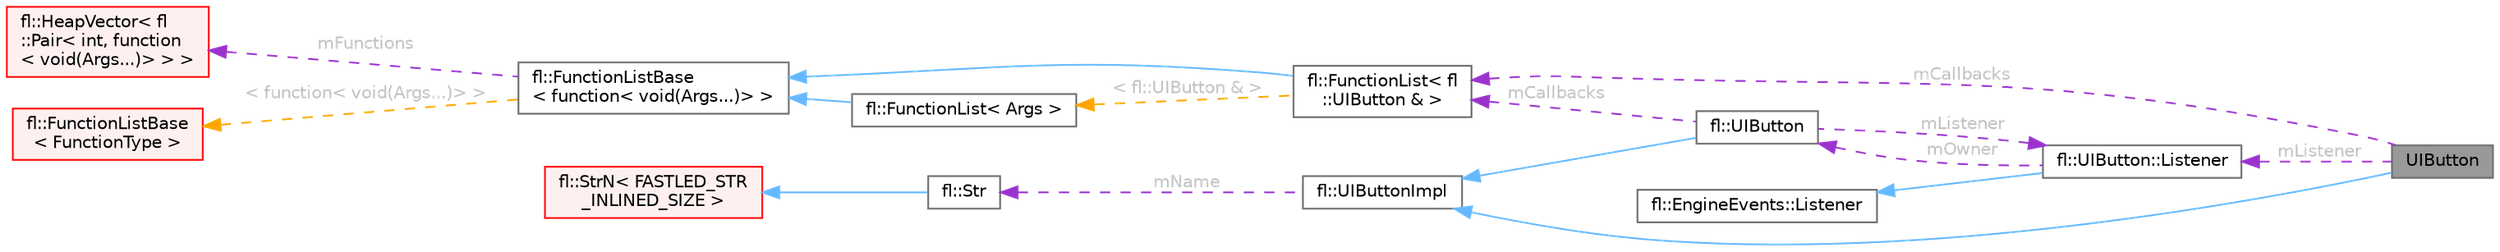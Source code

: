 digraph "UIButton"
{
 // INTERACTIVE_SVG=YES
 // LATEX_PDF_SIZE
  bgcolor="transparent";
  edge [fontname=Helvetica,fontsize=10,labelfontname=Helvetica,labelfontsize=10];
  node [fontname=Helvetica,fontsize=10,shape=box,height=0.2,width=0.4];
  rankdir="LR";
  Node1 [id="Node000001",label="UIButton",height=0.2,width=0.4,color="gray40", fillcolor="grey60", style="filled", fontcolor="black",tooltip=" "];
  Node2 -> Node1 [id="edge1_Node000001_Node000002",dir="back",color="steelblue1",style="solid",tooltip=" "];
  Node2 [id="Node000002",label="fl::UIButtonImpl",height=0.2,width=0.4,color="gray40", fillcolor="white", style="filled",URL="$d6/d8d/classfl_1_1_u_i_button_impl.html",tooltip=" "];
  Node3 -> Node2 [id="edge2_Node000002_Node000003",dir="back",color="darkorchid3",style="dashed",tooltip=" ",label=" mName",fontcolor="grey" ];
  Node3 [id="Node000003",label="fl::Str",height=0.2,width=0.4,color="gray40", fillcolor="white", style="filled",URL="$d2/d24/classfl_1_1_str.html",tooltip=" "];
  Node4 -> Node3 [id="edge3_Node000003_Node000004",dir="back",color="steelblue1",style="solid",tooltip=" "];
  Node4 [id="Node000004",label="fl::StrN\< FASTLED_STR\l_INLINED_SIZE \>",height=0.2,width=0.4,color="red", fillcolor="#FFF0F0", style="filled",URL="$dc/d96/classfl_1_1_str_n.html",tooltip=" "];
  Node6 -> Node1 [id="edge4_Node000001_Node000006",dir="back",color="darkorchid3",style="dashed",tooltip=" ",label=" mCallbacks",fontcolor="grey" ];
  Node6 [id="Node000006",label="fl::FunctionList\< fl\l::UIButton & \>",height=0.2,width=0.4,color="gray40", fillcolor="white", style="filled",URL="$d1/d5d/classfl_1_1_function_list.html",tooltip=" "];
  Node7 -> Node6 [id="edge5_Node000006_Node000007",dir="back",color="steelblue1",style="solid",tooltip=" "];
  Node7 [id="Node000007",label="fl::FunctionListBase\l\< function\< void(Args...)\> \>",height=0.2,width=0.4,color="gray40", fillcolor="white", style="filled",URL="$d7/de3/classfl_1_1_function_list_base.html",tooltip=" "];
  Node8 -> Node7 [id="edge6_Node000007_Node000008",dir="back",color="darkorchid3",style="dashed",tooltip=" ",label=" mFunctions",fontcolor="grey" ];
  Node8 [id="Node000008",label="fl::HeapVector\< fl\l::Pair\< int, function\l\< void(Args...)\> \> \>",height=0.2,width=0.4,color="red", fillcolor="#FFF0F0", style="filled",URL="$db/ddd/classfl_1_1_heap_vector.html",tooltip=" "];
  Node20 -> Node7 [id="edge7_Node000007_Node000020",dir="back",color="orange",style="dashed",tooltip=" ",label=" \< function\< void(Args...)\> \>",fontcolor="grey" ];
  Node20 [id="Node000020",label="fl::FunctionListBase\l\< FunctionType \>",height=0.2,width=0.4,color="red", fillcolor="#FFF0F0", style="filled",URL="$d7/de3/classfl_1_1_function_list_base.html",tooltip=" "];
  Node25 -> Node6 [id="edge8_Node000006_Node000025",dir="back",color="orange",style="dashed",tooltip=" ",label=" \< fl::UIButton & \>",fontcolor="grey" ];
  Node25 [id="Node000025",label="fl::FunctionList\< Args \>",height=0.2,width=0.4,color="gray40", fillcolor="white", style="filled",URL="$d1/d5d/classfl_1_1_function_list.html",tooltip=" "];
  Node7 -> Node25 [id="edge9_Node000025_Node000007",dir="back",color="steelblue1",style="solid",tooltip=" "];
  Node26 -> Node1 [id="edge10_Node000001_Node000026",dir="back",color="darkorchid3",style="dashed",tooltip=" ",label=" mListener",fontcolor="grey" ];
  Node26 [id="Node000026",label="fl::UIButton::Listener",height=0.2,width=0.4,color="gray40", fillcolor="white", style="filled",URL="$d2/d68/structfl_1_1_u_i_button_1_1_listener.html",tooltip=" "];
  Node27 -> Node26 [id="edge11_Node000026_Node000027",dir="back",color="steelblue1",style="solid",tooltip=" "];
  Node27 [id="Node000027",label="fl::EngineEvents::Listener",height=0.2,width=0.4,color="gray40", fillcolor="white", style="filled",URL="$db/da2/classfl_1_1_engine_events_1_1_listener.html",tooltip=" "];
  Node28 -> Node26 [id="edge12_Node000026_Node000028",dir="back",color="darkorchid3",style="dashed",tooltip=" ",label=" mOwner",fontcolor="grey" ];
  Node28 [id="Node000028",label="fl::UIButton",height=0.2,width=0.4,color="gray40", fillcolor="white", style="filled",URL="$d3/d1d/classfl_1_1_u_i_button.html",tooltip=" "];
  Node2 -> Node28 [id="edge13_Node000028_Node000002",dir="back",color="steelblue1",style="solid",tooltip=" "];
  Node6 -> Node28 [id="edge14_Node000028_Node000006",dir="back",color="darkorchid3",style="dashed",tooltip=" ",label=" mCallbacks",fontcolor="grey" ];
  Node26 -> Node28 [id="edge15_Node000028_Node000026",dir="back",color="darkorchid3",style="dashed",tooltip=" ",label=" mListener",fontcolor="grey" ];
}
